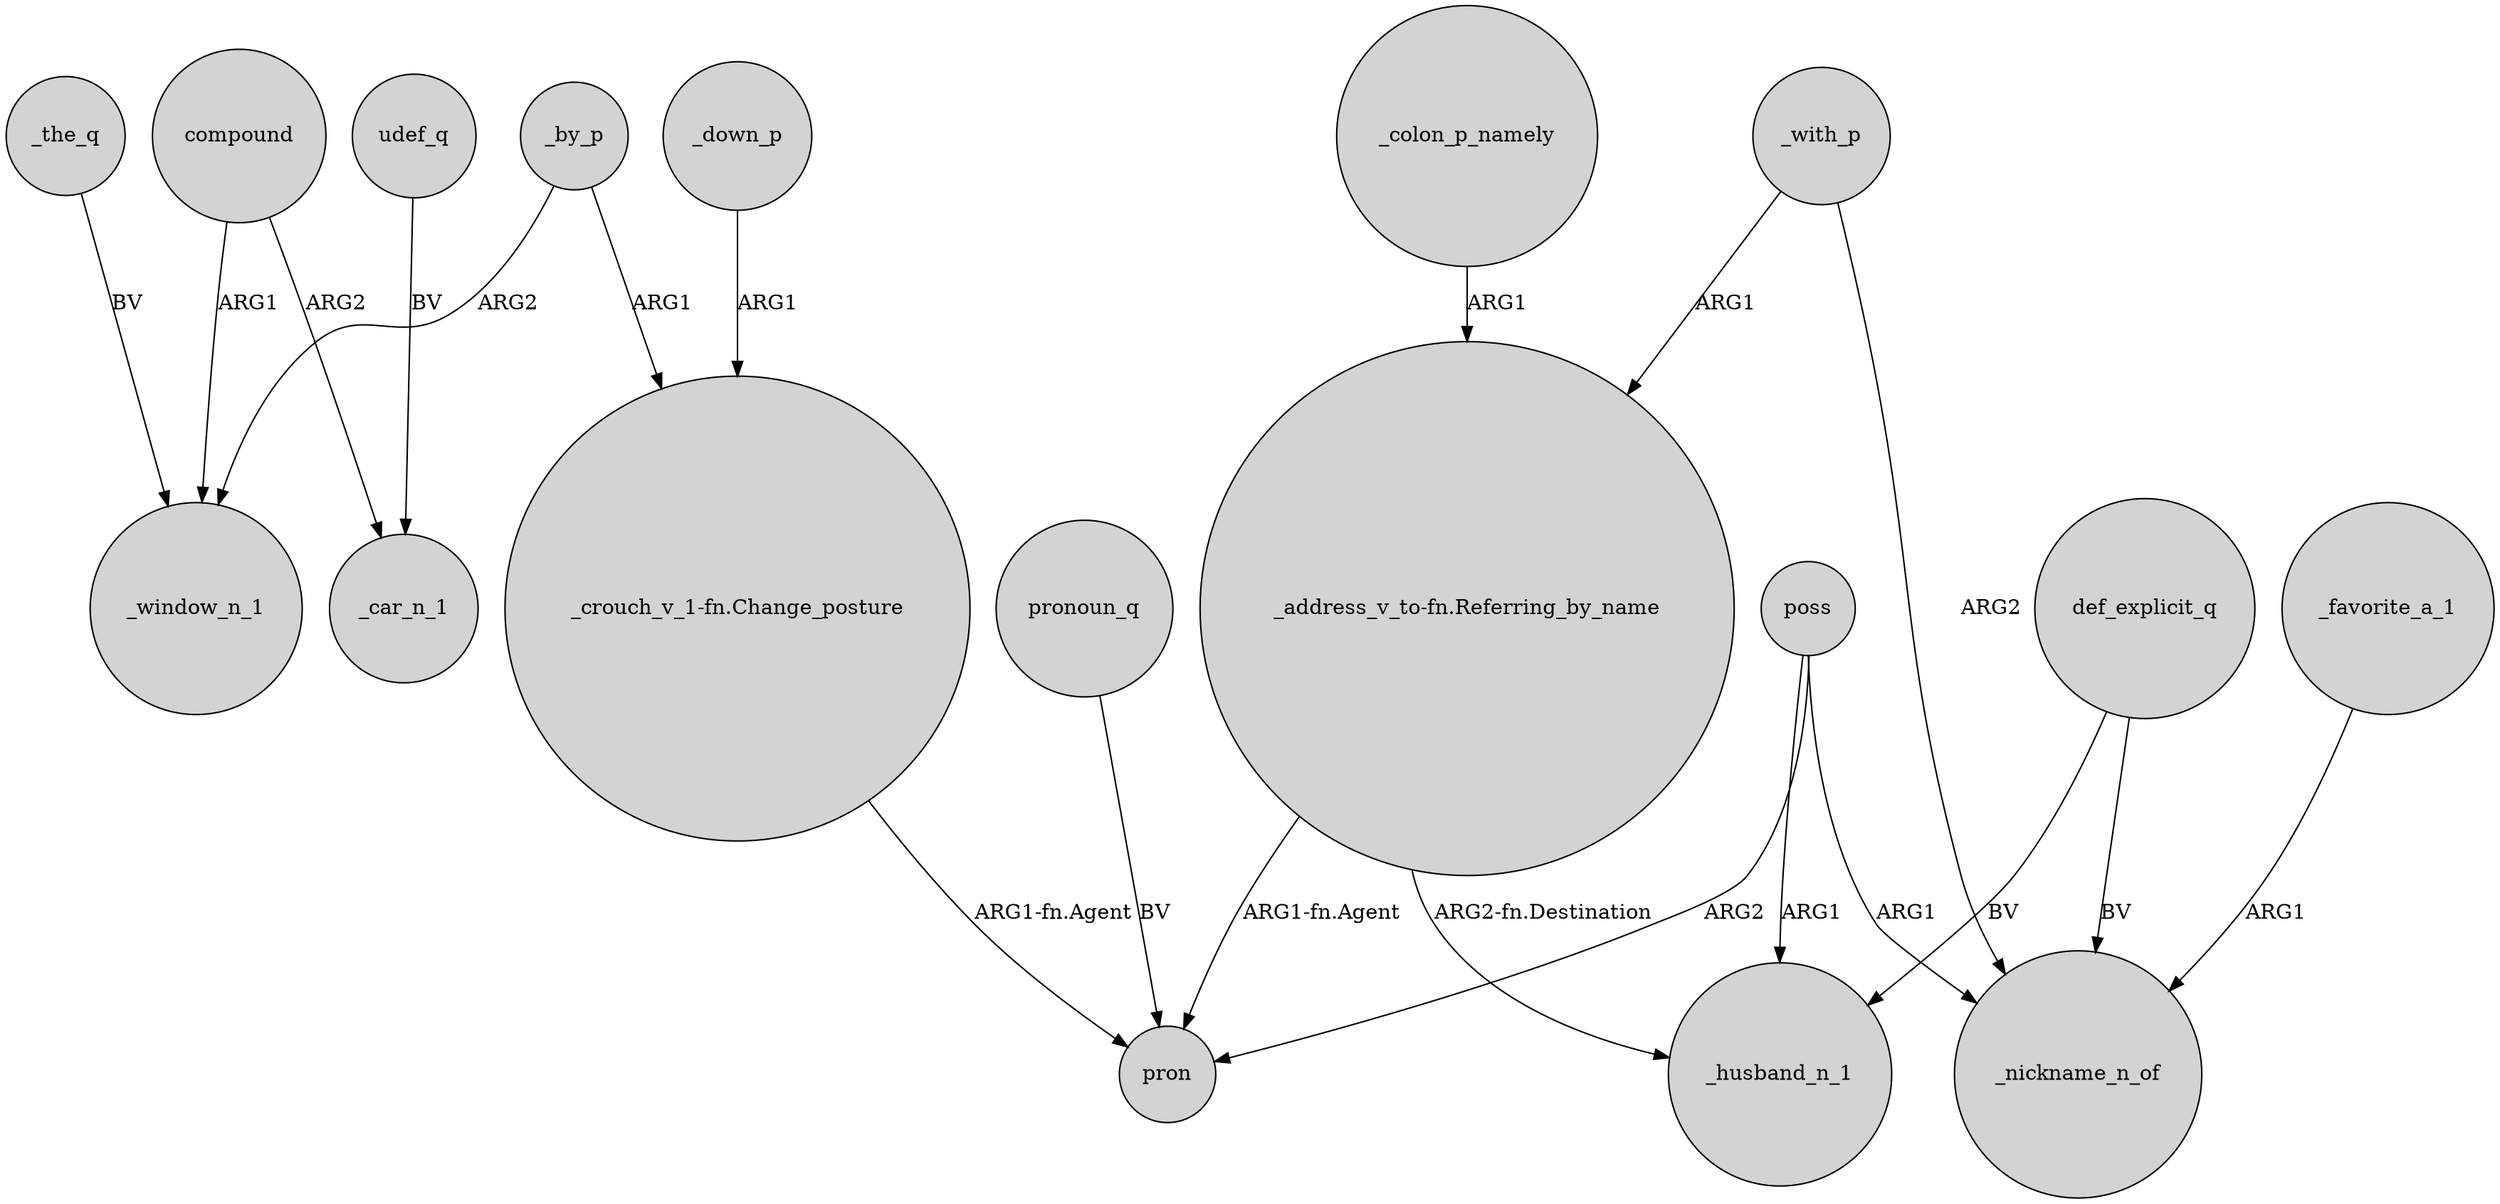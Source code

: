 digraph {
	node [shape=circle style=filled]
	_the_q -> _window_n_1 [label=BV]
	compound -> _window_n_1 [label=ARG1]
	_with_p -> "_address_v_to-fn.Referring_by_name" [label=ARG1]
	poss -> pron [label=ARG2]
	poss -> _husband_n_1 [label=ARG1]
	_colon_p_namely -> "_address_v_to-fn.Referring_by_name" [label=ARG1]
	"_crouch_v_1-fn.Change_posture" -> pron [label="ARG1-fn.Agent"]
	def_explicit_q -> _husband_n_1 [label=BV]
	"_address_v_to-fn.Referring_by_name" -> pron [label="ARG1-fn.Agent"]
	_by_p -> "_crouch_v_1-fn.Change_posture" [label=ARG1]
	def_explicit_q -> _nickname_n_of [label=BV]
	pronoun_q -> pron [label=BV]
	poss -> _nickname_n_of [label=ARG1]
	_down_p -> "_crouch_v_1-fn.Change_posture" [label=ARG1]
	"_address_v_to-fn.Referring_by_name" -> _husband_n_1 [label="ARG2-fn.Destination"]
	udef_q -> _car_n_1 [label=BV]
	_favorite_a_1 -> _nickname_n_of [label=ARG1]
	_with_p -> _nickname_n_of [label=ARG2]
	compound -> _car_n_1 [label=ARG2]
	_by_p -> _window_n_1 [label=ARG2]
}
